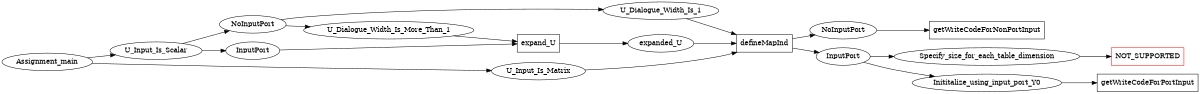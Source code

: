 digraph Assignment {
        rankdir=LR;
        size="8,5"
        node [shape = polygon, sides=5];


        Assignment_main [shape=ellipse];
        U_Input_Is_Scalar [shape=ellipse];
        U_Input_Is_Matrix [shape=ellipse];
        NoInputPort [shape=ellipse];
        getWriteCodeForNonPortInput [shape=box];
        getWriteCodeForPortInput [shape=box];
        InputPort [shape=ellipse];
        Inititalize_using_input_port_Y0 [shape=ellipse];
        Specify_size_for_each_table_dimension [shape=ellipse];
        NOT_SUPPORTED [shape=box, color=red];
        defineMapInd [shape=box];


        NoInputPort1 [shape=ellipse, label=NoInputPort];
        InputPort1 [shape=ellipse, label=InputPort];
        
        expand_U [shape=box];
        U_Dialogue_Width_Is_More_Than_1 [shape=ellipse];
        U_Dialogue_Width_Is_1 [shape=ellipse];

        expanded_U [shape=ellipse];

        


        Assignment_main -> U_Input_Is_Matrix 
        Assignment_main -> U_Input_Is_Scalar

        //U_Input_Is_Scalar case
        U_Input_Is_Scalar -> NoInputPort1
        U_Input_Is_Scalar -> InputPort1
        InputPort1 -> expand_U
        //U_Input_Is_Matrix case 
        NoInputPort -> getWriteCodeForNonPortInput
        expanded_U -> defineMapInd
        U_Input_Is_Matrix -> defineMapInd
        defineMapInd ->  InputPort
        defineMapInd ->  NoInputPort
        InputPort ->  Inititalize_using_input_port_Y0
        Inititalize_using_input_port_Y0 ->  getWriteCodeForPortInput

        InputPort ->  Specify_size_for_each_table_dimension
        Specify_size_for_each_table_dimension ->  NOT_SUPPORTED

        NoInputPort1 -> U_Dialogue_Width_Is_1
        U_Dialogue_Width_Is_1 -> defineMapInd

        NoInputPort1 -> U_Dialogue_Width_Is_More_Than_1
        U_Dialogue_Width_Is_More_Than_1 ->  expand_U
        expand_U ->  expanded_U



        
        







}
